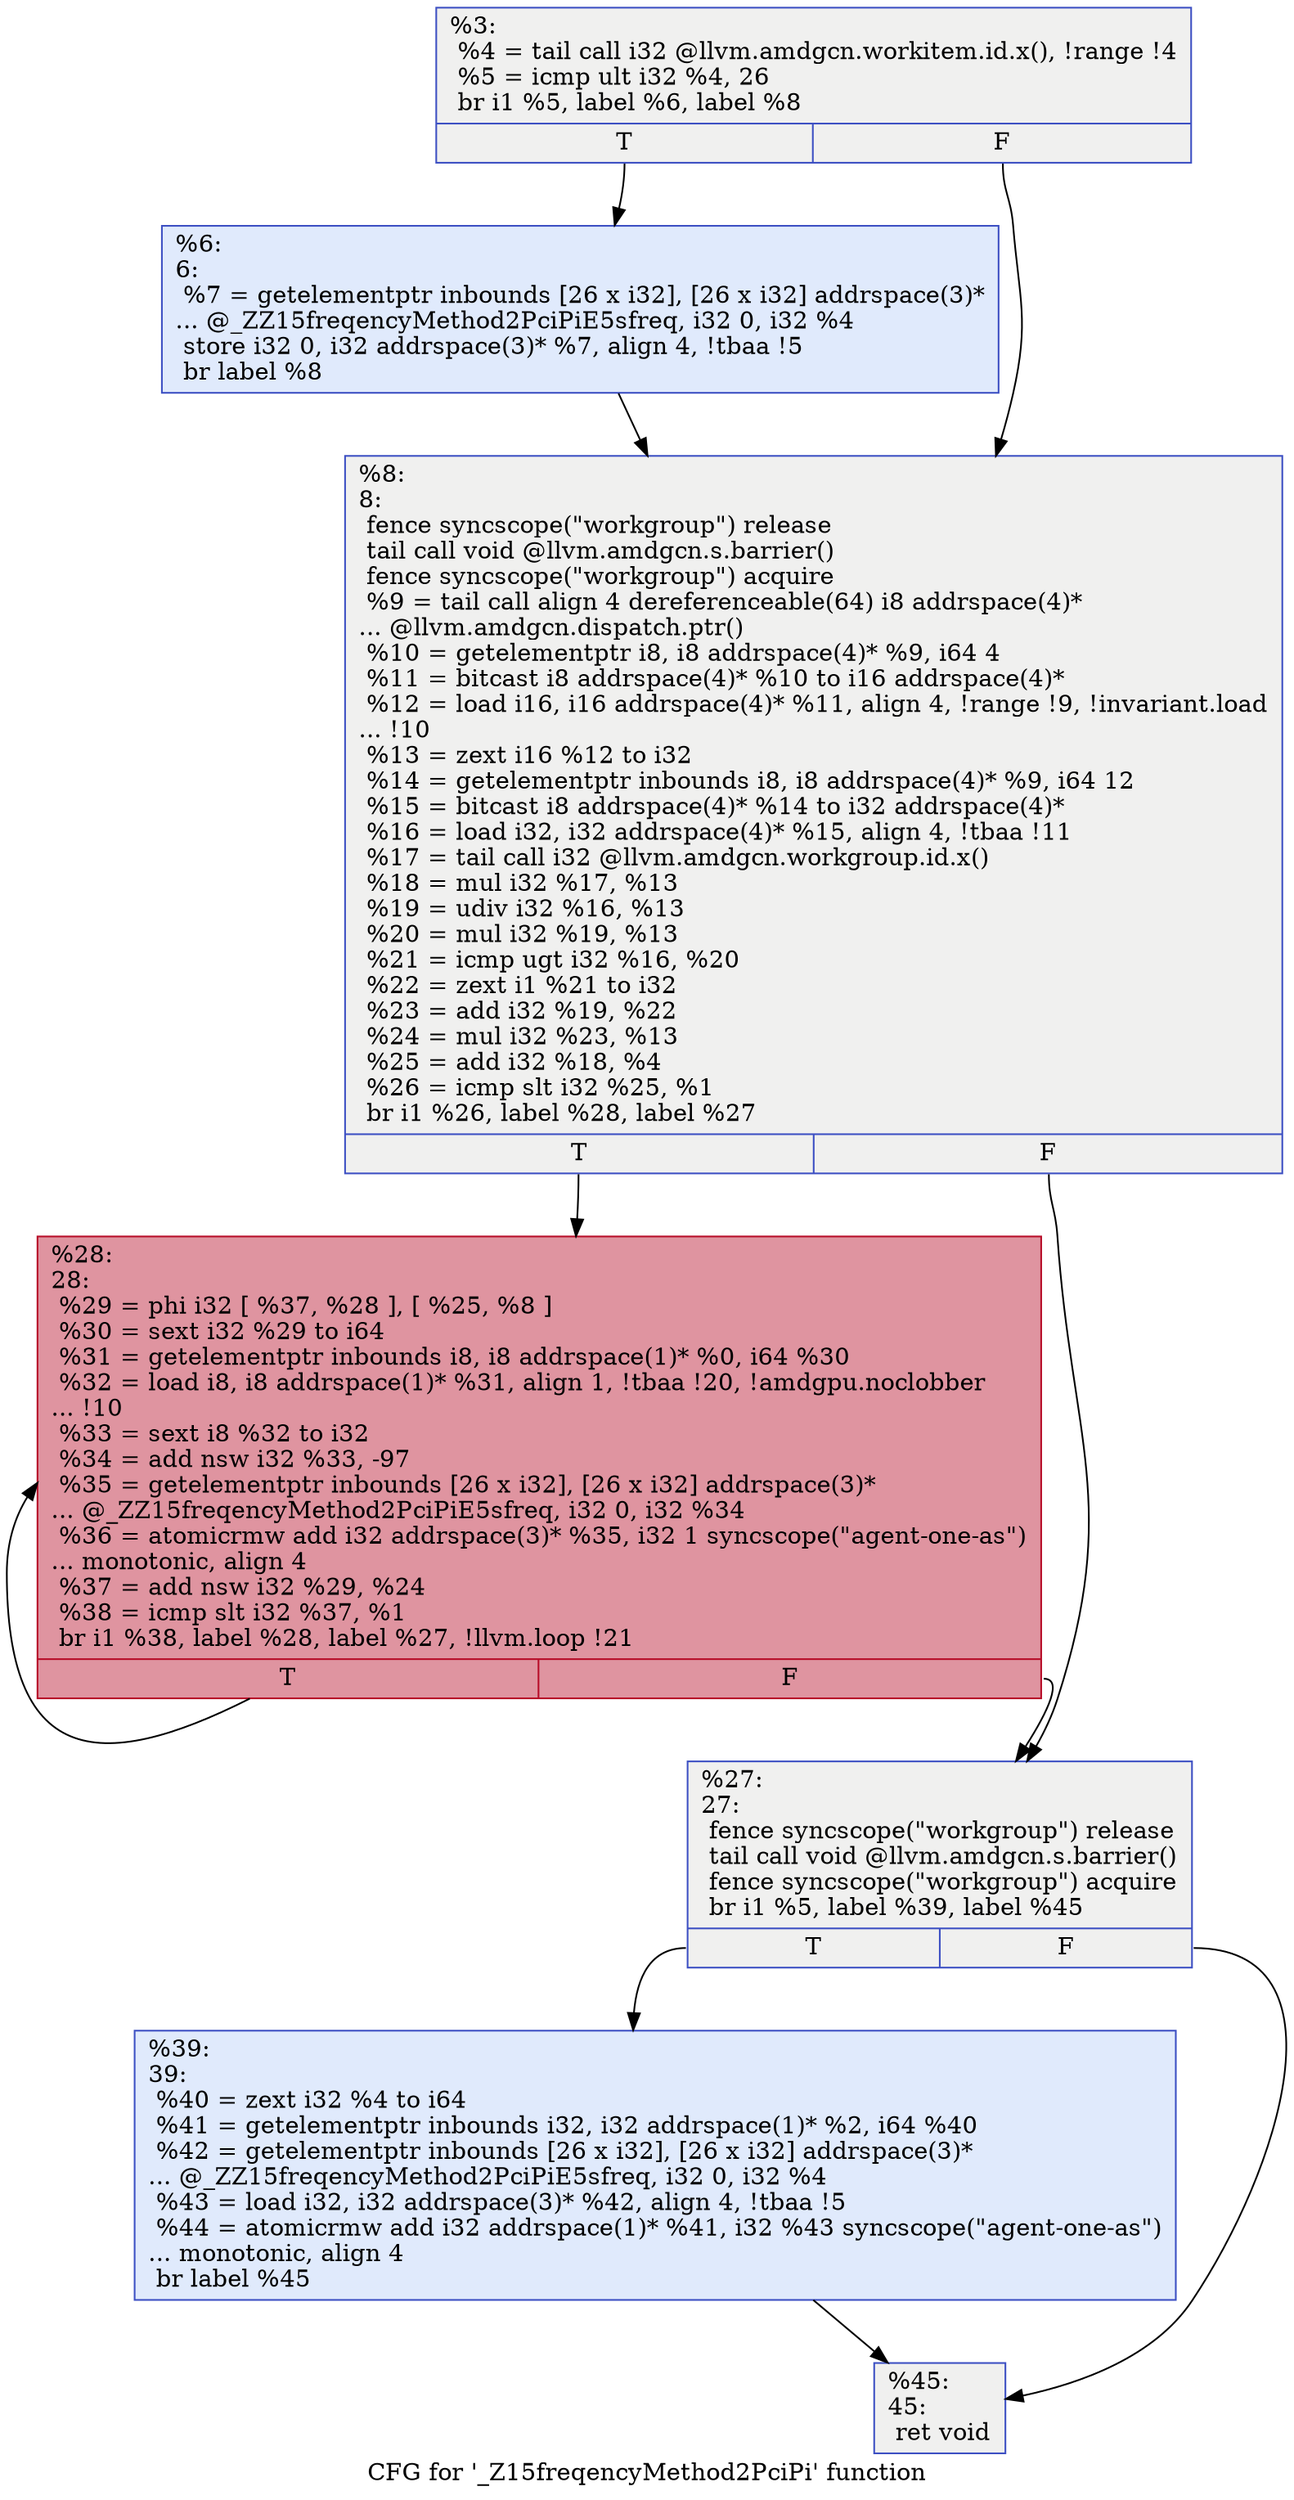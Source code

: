 digraph "CFG for '_Z15freqencyMethod2PciPi' function" {
	label="CFG for '_Z15freqencyMethod2PciPi' function";

	Node0x5739500 [shape=record,color="#3d50c3ff", style=filled, fillcolor="#dedcdb70",label="{%3:\l  %4 = tail call i32 @llvm.amdgcn.workitem.id.x(), !range !4\l  %5 = icmp ult i32 %4, 26\l  br i1 %5, label %6, label %8\l|{<s0>T|<s1>F}}"];
	Node0x5739500:s0 -> Node0x573a980;
	Node0x5739500:s1 -> Node0x573aa10;
	Node0x573a980 [shape=record,color="#3d50c3ff", style=filled, fillcolor="#b9d0f970",label="{%6:\l6:                                                \l  %7 = getelementptr inbounds [26 x i32], [26 x i32] addrspace(3)*\l... @_ZZ15freqencyMethod2PciPiE5sfreq, i32 0, i32 %4\l  store i32 0, i32 addrspace(3)* %7, align 4, !tbaa !5\l  br label %8\l}"];
	Node0x573a980 -> Node0x573aa10;
	Node0x573aa10 [shape=record,color="#3d50c3ff", style=filled, fillcolor="#dedcdb70",label="{%8:\l8:                                                \l  fence syncscope(\"workgroup\") release\l  tail call void @llvm.amdgcn.s.barrier()\l  fence syncscope(\"workgroup\") acquire\l  %9 = tail call align 4 dereferenceable(64) i8 addrspace(4)*\l... @llvm.amdgcn.dispatch.ptr()\l  %10 = getelementptr i8, i8 addrspace(4)* %9, i64 4\l  %11 = bitcast i8 addrspace(4)* %10 to i16 addrspace(4)*\l  %12 = load i16, i16 addrspace(4)* %11, align 4, !range !9, !invariant.load\l... !10\l  %13 = zext i16 %12 to i32\l  %14 = getelementptr inbounds i8, i8 addrspace(4)* %9, i64 12\l  %15 = bitcast i8 addrspace(4)* %14 to i32 addrspace(4)*\l  %16 = load i32, i32 addrspace(4)* %15, align 4, !tbaa !11\l  %17 = tail call i32 @llvm.amdgcn.workgroup.id.x()\l  %18 = mul i32 %17, %13\l  %19 = udiv i32 %16, %13\l  %20 = mul i32 %19, %13\l  %21 = icmp ugt i32 %16, %20\l  %22 = zext i1 %21 to i32\l  %23 = add i32 %19, %22\l  %24 = mul i32 %23, %13\l  %25 = add i32 %18, %4\l  %26 = icmp slt i32 %25, %1\l  br i1 %26, label %28, label %27\l|{<s0>T|<s1>F}}"];
	Node0x573aa10:s0 -> Node0x573c2c0;
	Node0x573aa10:s1 -> Node0x573c350;
	Node0x573c350 [shape=record,color="#3d50c3ff", style=filled, fillcolor="#dedcdb70",label="{%27:\l27:                                               \l  fence syncscope(\"workgroup\") release\l  tail call void @llvm.amdgcn.s.barrier()\l  fence syncscope(\"workgroup\") acquire\l  br i1 %5, label %39, label %45\l|{<s0>T|<s1>F}}"];
	Node0x573c350:s0 -> Node0x573c670;
	Node0x573c350:s1 -> Node0x573c6c0;
	Node0x573c2c0 [shape=record,color="#b70d28ff", style=filled, fillcolor="#b70d2870",label="{%28:\l28:                                               \l  %29 = phi i32 [ %37, %28 ], [ %25, %8 ]\l  %30 = sext i32 %29 to i64\l  %31 = getelementptr inbounds i8, i8 addrspace(1)* %0, i64 %30\l  %32 = load i8, i8 addrspace(1)* %31, align 1, !tbaa !20, !amdgpu.noclobber\l... !10\l  %33 = sext i8 %32 to i32\l  %34 = add nsw i32 %33, -97\l  %35 = getelementptr inbounds [26 x i32], [26 x i32] addrspace(3)*\l... @_ZZ15freqencyMethod2PciPiE5sfreq, i32 0, i32 %34\l  %36 = atomicrmw add i32 addrspace(3)* %35, i32 1 syncscope(\"agent-one-as\")\l... monotonic, align 4\l  %37 = add nsw i32 %29, %24\l  %38 = icmp slt i32 %37, %1\l  br i1 %38, label %28, label %27, !llvm.loop !21\l|{<s0>T|<s1>F}}"];
	Node0x573c2c0:s0 -> Node0x573c2c0;
	Node0x573c2c0:s1 -> Node0x573c350;
	Node0x573c670 [shape=record,color="#3d50c3ff", style=filled, fillcolor="#b9d0f970",label="{%39:\l39:                                               \l  %40 = zext i32 %4 to i64\l  %41 = getelementptr inbounds i32, i32 addrspace(1)* %2, i64 %40\l  %42 = getelementptr inbounds [26 x i32], [26 x i32] addrspace(3)*\l... @_ZZ15freqencyMethod2PciPiE5sfreq, i32 0, i32 %4\l  %43 = load i32, i32 addrspace(3)* %42, align 4, !tbaa !5\l  %44 = atomicrmw add i32 addrspace(1)* %41, i32 %43 syncscope(\"agent-one-as\")\l... monotonic, align 4\l  br label %45\l}"];
	Node0x573c670 -> Node0x573c6c0;
	Node0x573c6c0 [shape=record,color="#3d50c3ff", style=filled, fillcolor="#dedcdb70",label="{%45:\l45:                                               \l  ret void\l}"];
}
